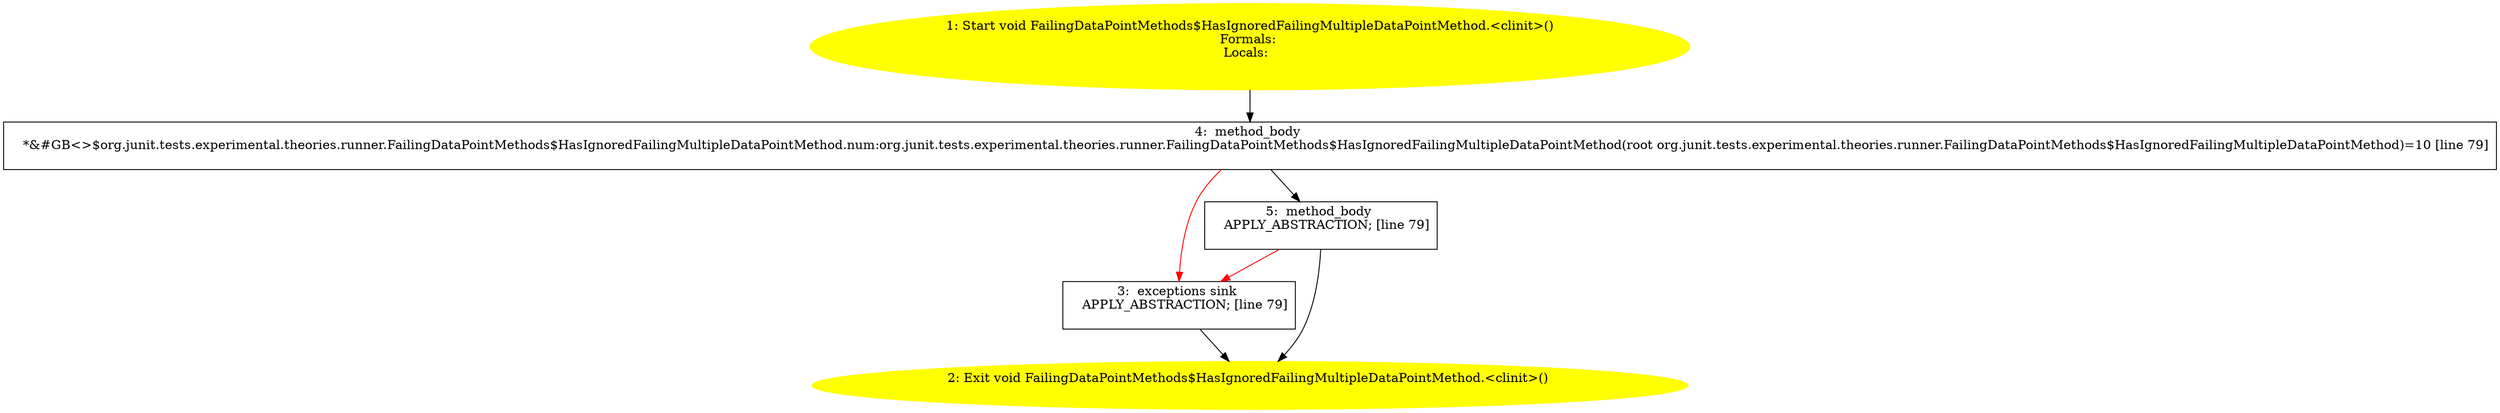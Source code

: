 /* @generated */
digraph cfg {
"org.junit.tests.experimental.theories.runner.FailingDataPointMethods$HasIgnoredFailingMultipleDataPo.7de1d867ab61540af1e048b34877b5c7_1" [label="1: Start void FailingDataPointMethods$HasIgnoredFailingMultipleDataPointMethod.<clinit>()\nFormals: \nLocals:  \n  " color=yellow style=filled]
	

	 "org.junit.tests.experimental.theories.runner.FailingDataPointMethods$HasIgnoredFailingMultipleDataPo.7de1d867ab61540af1e048b34877b5c7_1" -> "org.junit.tests.experimental.theories.runner.FailingDataPointMethods$HasIgnoredFailingMultipleDataPo.7de1d867ab61540af1e048b34877b5c7_4" ;
"org.junit.tests.experimental.theories.runner.FailingDataPointMethods$HasIgnoredFailingMultipleDataPo.7de1d867ab61540af1e048b34877b5c7_2" [label="2: Exit void FailingDataPointMethods$HasIgnoredFailingMultipleDataPointMethod.<clinit>() \n  " color=yellow style=filled]
	

"org.junit.tests.experimental.theories.runner.FailingDataPointMethods$HasIgnoredFailingMultipleDataPo.7de1d867ab61540af1e048b34877b5c7_3" [label="3:  exceptions sink \n   APPLY_ABSTRACTION; [line 79]\n " shape="box"]
	

	 "org.junit.tests.experimental.theories.runner.FailingDataPointMethods$HasIgnoredFailingMultipleDataPo.7de1d867ab61540af1e048b34877b5c7_3" -> "org.junit.tests.experimental.theories.runner.FailingDataPointMethods$HasIgnoredFailingMultipleDataPo.7de1d867ab61540af1e048b34877b5c7_2" ;
"org.junit.tests.experimental.theories.runner.FailingDataPointMethods$HasIgnoredFailingMultipleDataPo.7de1d867ab61540af1e048b34877b5c7_4" [label="4:  method_body \n   *&#GB<>$org.junit.tests.experimental.theories.runner.FailingDataPointMethods$HasIgnoredFailingMultipleDataPointMethod.num:org.junit.tests.experimental.theories.runner.FailingDataPointMethods$HasIgnoredFailingMultipleDataPointMethod(root org.junit.tests.experimental.theories.runner.FailingDataPointMethods$HasIgnoredFailingMultipleDataPointMethod)=10 [line 79]\n " shape="box"]
	

	 "org.junit.tests.experimental.theories.runner.FailingDataPointMethods$HasIgnoredFailingMultipleDataPo.7de1d867ab61540af1e048b34877b5c7_4" -> "org.junit.tests.experimental.theories.runner.FailingDataPointMethods$HasIgnoredFailingMultipleDataPo.7de1d867ab61540af1e048b34877b5c7_5" ;
	 "org.junit.tests.experimental.theories.runner.FailingDataPointMethods$HasIgnoredFailingMultipleDataPo.7de1d867ab61540af1e048b34877b5c7_4" -> "org.junit.tests.experimental.theories.runner.FailingDataPointMethods$HasIgnoredFailingMultipleDataPo.7de1d867ab61540af1e048b34877b5c7_3" [color="red" ];
"org.junit.tests.experimental.theories.runner.FailingDataPointMethods$HasIgnoredFailingMultipleDataPo.7de1d867ab61540af1e048b34877b5c7_5" [label="5:  method_body \n   APPLY_ABSTRACTION; [line 79]\n " shape="box"]
	

	 "org.junit.tests.experimental.theories.runner.FailingDataPointMethods$HasIgnoredFailingMultipleDataPo.7de1d867ab61540af1e048b34877b5c7_5" -> "org.junit.tests.experimental.theories.runner.FailingDataPointMethods$HasIgnoredFailingMultipleDataPo.7de1d867ab61540af1e048b34877b5c7_2" ;
	 "org.junit.tests.experimental.theories.runner.FailingDataPointMethods$HasIgnoredFailingMultipleDataPo.7de1d867ab61540af1e048b34877b5c7_5" -> "org.junit.tests.experimental.theories.runner.FailingDataPointMethods$HasIgnoredFailingMultipleDataPo.7de1d867ab61540af1e048b34877b5c7_3" [color="red" ];
}
